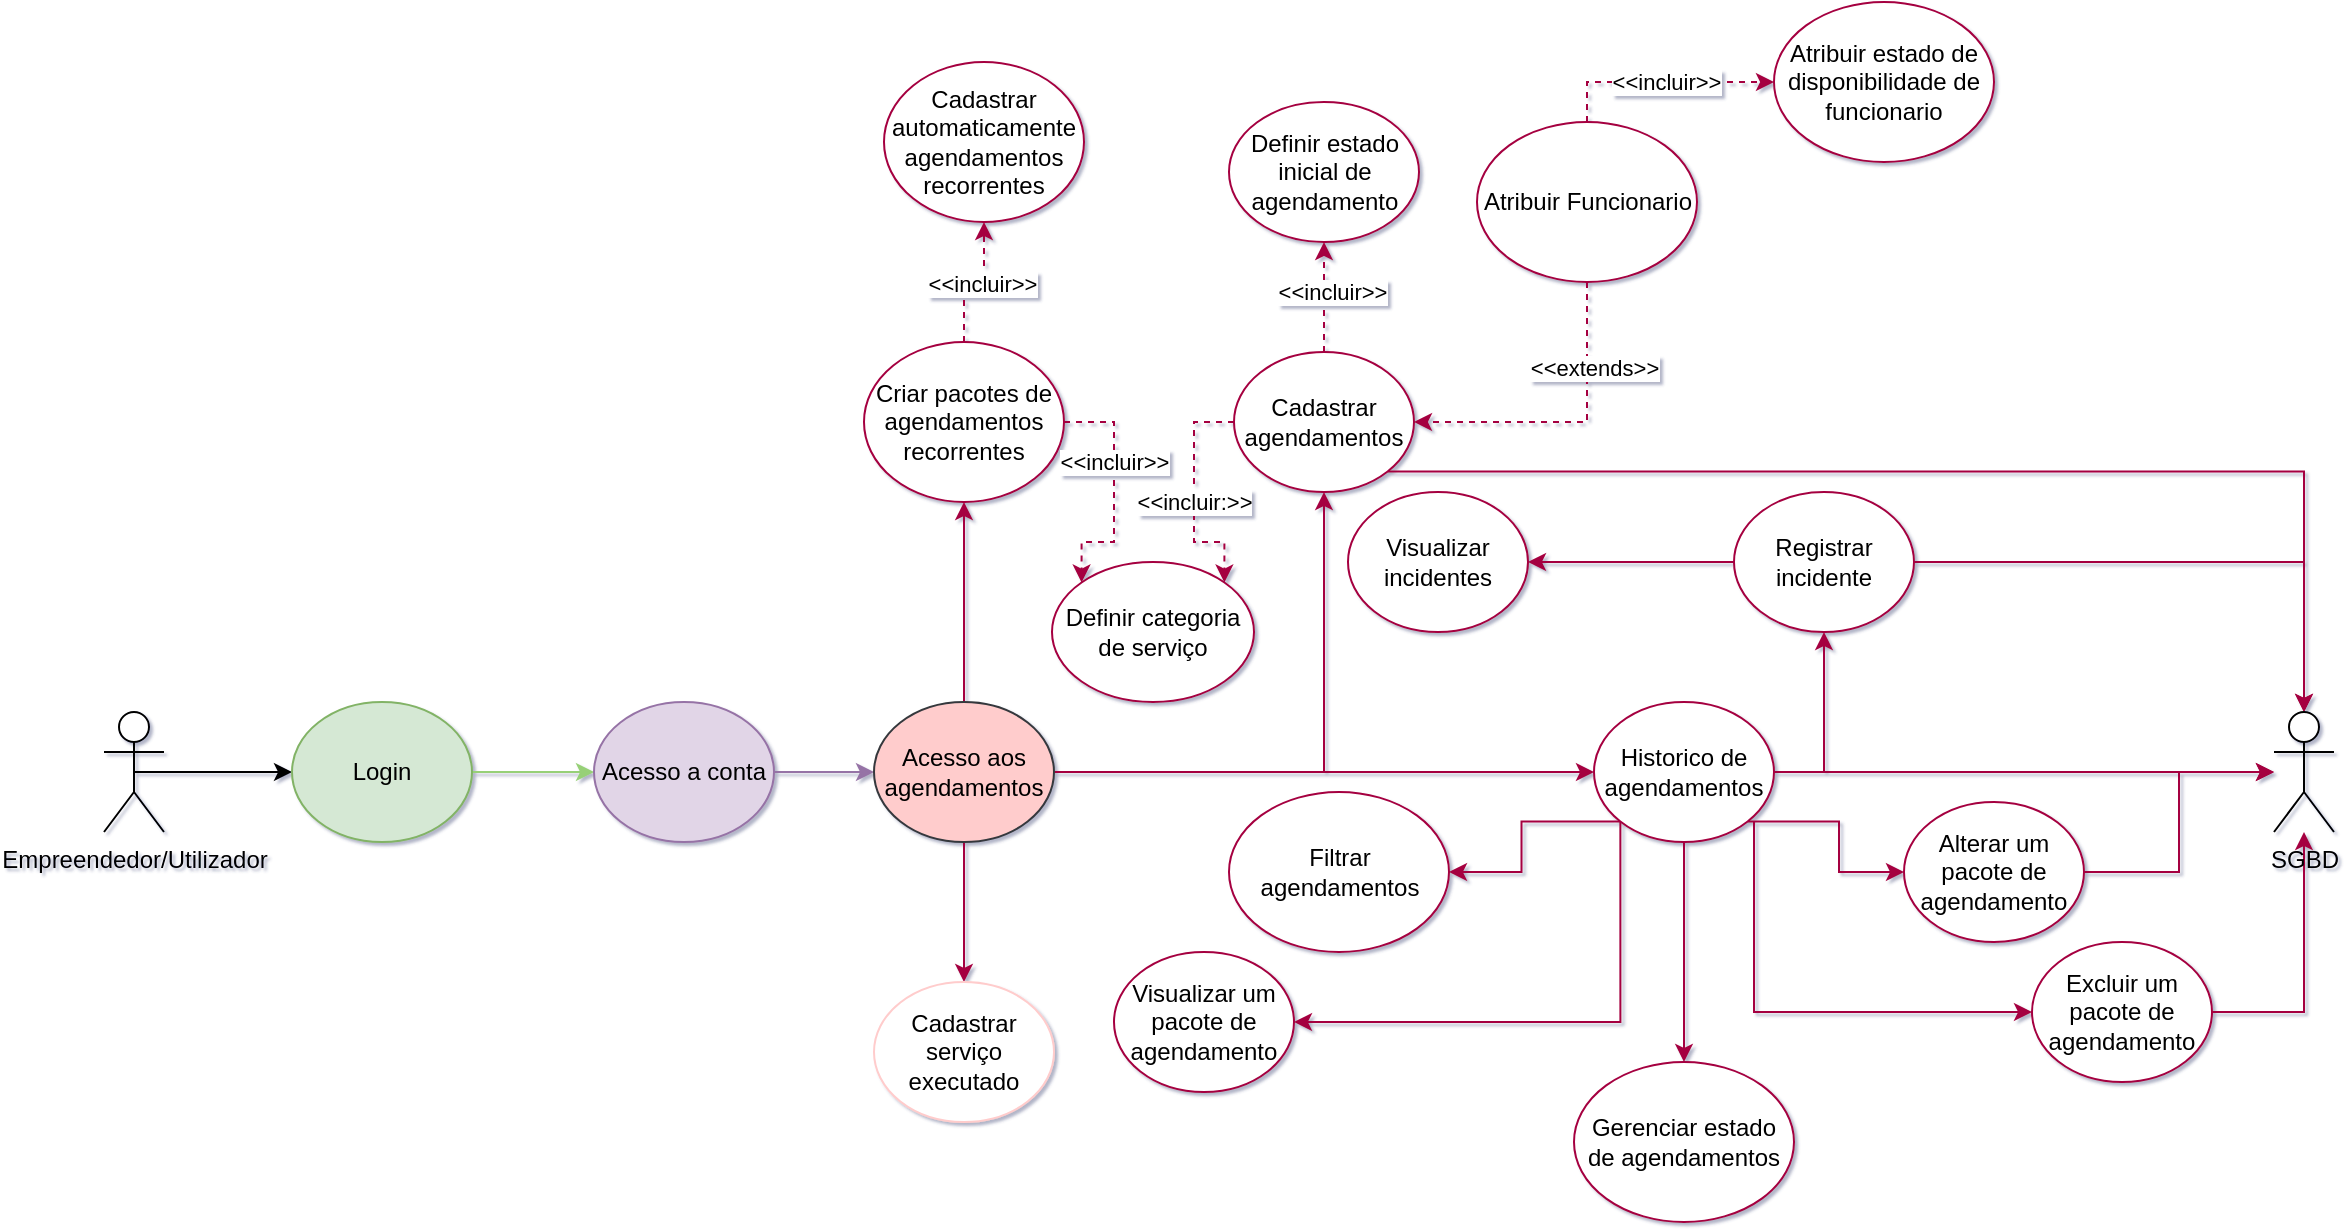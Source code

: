 <mxfile version="26.2.4">
  <diagram name="Página-1" id="Bw-3vuzHvK8cUdGuyqDx">
    <mxGraphModel dx="3177" dy="-5872" grid="1" gridSize="10" guides="1" tooltips="1" connect="1" arrows="1" fold="1" page="1" pageScale="1" pageWidth="583" pageHeight="827" background="none" math="0" shadow="1">
      <root>
        <mxCell id="0" />
        <mxCell id="1" parent="0" />
        <mxCell id="2x62SgGYw6rRhBSeBtnu-201" style="edgeStyle=orthogonalEdgeStyle;rounded=0;orthogonalLoop=1;jettySize=auto;html=1;exitX=0.5;exitY=0.5;exitDx=0;exitDy=0;exitPerimeter=0;" parent="1" source="2x62SgGYw6rRhBSeBtnu-202" target="2x62SgGYw6rRhBSeBtnu-204" edge="1">
          <mxGeometry relative="1" as="geometry" />
        </mxCell>
        <mxCell id="2x62SgGYw6rRhBSeBtnu-202" value="Empreendedor/Utilizador" style="shape=umlActor;verticalLabelPosition=bottom;verticalAlign=top;html=1;outlineConnect=0;labelBackgroundColor=none;" parent="1" vertex="1">
          <mxGeometry x="-1460" y="7095" width="30" height="60" as="geometry" />
        </mxCell>
        <mxCell id="2x62SgGYw6rRhBSeBtnu-203" style="edgeStyle=orthogonalEdgeStyle;rounded=0;orthogonalLoop=1;jettySize=auto;html=1;exitX=1;exitY=0.5;exitDx=0;exitDy=0;strokeColor=#97D077;" parent="1" source="2x62SgGYw6rRhBSeBtnu-204" target="2x62SgGYw6rRhBSeBtnu-206" edge="1">
          <mxGeometry relative="1" as="geometry" />
        </mxCell>
        <mxCell id="2x62SgGYw6rRhBSeBtnu-204" value="Login" style="ellipse;whiteSpace=wrap;html=1;labelBackgroundColor=none;fillColor=#d5e8d4;strokeColor=#82b366;" parent="1" vertex="1">
          <mxGeometry x="-1366" y="7090" width="90" height="70" as="geometry" />
        </mxCell>
        <mxCell id="2x62SgGYw6rRhBSeBtnu-205" style="edgeStyle=orthogonalEdgeStyle;rounded=0;orthogonalLoop=1;jettySize=auto;html=1;exitX=1;exitY=0.5;exitDx=0;exitDy=0;entryX=0;entryY=0.5;entryDx=0;entryDy=0;strokeColor=#9673A6;" parent="1" source="2x62SgGYw6rRhBSeBtnu-206" target="2x62SgGYw6rRhBSeBtnu-211" edge="1">
          <mxGeometry relative="1" as="geometry" />
        </mxCell>
        <mxCell id="2x62SgGYw6rRhBSeBtnu-206" value="Acesso a conta" style="ellipse;whiteSpace=wrap;html=1;labelBackgroundColor=none;fillColor=#e1d5e7;strokeColor=#9673A6;" parent="1" vertex="1">
          <mxGeometry x="-1215" y="7090" width="90" height="70" as="geometry" />
        </mxCell>
        <mxCell id="2x62SgGYw6rRhBSeBtnu-207" style="edgeStyle=orthogonalEdgeStyle;rounded=0;orthogonalLoop=1;jettySize=auto;html=1;exitX=1;exitY=0.5;exitDx=0;exitDy=0;entryX=0.5;entryY=1;entryDx=0;entryDy=0;fillColor=#d80073;strokeColor=#A50040;" parent="1" source="2x62SgGYw6rRhBSeBtnu-211" target="2x62SgGYw6rRhBSeBtnu-217" edge="1">
          <mxGeometry relative="1" as="geometry" />
        </mxCell>
        <mxCell id="2x62SgGYw6rRhBSeBtnu-208" style="edgeStyle=orthogonalEdgeStyle;rounded=0;orthogonalLoop=1;jettySize=auto;html=1;exitX=0.5;exitY=1;exitDx=0;exitDy=0;entryX=0.5;entryY=0;entryDx=0;entryDy=0;fillColor=#d80073;strokeColor=#A50040;" parent="1" source="2x62SgGYw6rRhBSeBtnu-211" target="2x62SgGYw6rRhBSeBtnu-218" edge="1">
          <mxGeometry relative="1" as="geometry" />
        </mxCell>
        <mxCell id="2x62SgGYw6rRhBSeBtnu-209" style="edgeStyle=orthogonalEdgeStyle;rounded=0;orthogonalLoop=1;jettySize=auto;html=1;exitX=0.5;exitY=0;exitDx=0;exitDy=0;entryX=0.5;entryY=1;entryDx=0;entryDy=0;fillColor=#d80073;strokeColor=#A50040;" parent="1" source="2x62SgGYw6rRhBSeBtnu-211" target="2x62SgGYw6rRhBSeBtnu-232" edge="1">
          <mxGeometry relative="1" as="geometry" />
        </mxCell>
        <mxCell id="2x62SgGYw6rRhBSeBtnu-210" style="edgeStyle=orthogonalEdgeStyle;rounded=0;orthogonalLoop=1;jettySize=auto;html=1;exitX=1;exitY=0.5;exitDx=0;exitDy=0;entryX=0;entryY=0.5;entryDx=0;entryDy=0;strokeColor=#A50040;" parent="1" source="2x62SgGYw6rRhBSeBtnu-211" target="2x62SgGYw6rRhBSeBtnu-227" edge="1">
          <mxGeometry relative="1" as="geometry" />
        </mxCell>
        <mxCell id="2x62SgGYw6rRhBSeBtnu-211" value="Acesso aos agendamentos" style="ellipse;whiteSpace=wrap;html=1;labelBackgroundColor=none;fillColor=#ffcccc;strokeColor=#36393d;" parent="1" vertex="1">
          <mxGeometry x="-1075" y="7090" width="90" height="70" as="geometry" />
        </mxCell>
        <mxCell id="2x62SgGYw6rRhBSeBtnu-212" style="edgeStyle=orthogonalEdgeStyle;rounded=0;orthogonalLoop=1;jettySize=auto;html=1;exitX=0.5;exitY=0;exitDx=0;exitDy=0;entryX=0.5;entryY=1;entryDx=0;entryDy=0;dashed=1;fillColor=#d80073;strokeColor=#A50040;" parent="1" source="2x62SgGYw6rRhBSeBtnu-217" target="2x62SgGYw6rRhBSeBtnu-242" edge="1">
          <mxGeometry relative="1" as="geometry" />
        </mxCell>
        <mxCell id="2x62SgGYw6rRhBSeBtnu-213" value="&amp;lt;&amp;lt;incluir&amp;gt;&amp;gt;" style="edgeLabel;html=1;align=center;verticalAlign=middle;resizable=0;points=[];" parent="2x62SgGYw6rRhBSeBtnu-212" vertex="1" connectable="0">
          <mxGeometry x="0.117" y="-4" relative="1" as="geometry">
            <mxPoint as="offset" />
          </mxGeometry>
        </mxCell>
        <mxCell id="2x62SgGYw6rRhBSeBtnu-214" style="edgeStyle=orthogonalEdgeStyle;rounded=0;orthogonalLoop=1;jettySize=auto;html=1;exitX=0;exitY=0.5;exitDx=0;exitDy=0;dashed=1;fillColor=#d80073;strokeColor=#A50040;entryX=1;entryY=0;entryDx=0;entryDy=0;" parent="1" source="2x62SgGYw6rRhBSeBtnu-217" target="2x62SgGYw6rRhBSeBtnu-239" edge="1">
          <mxGeometry relative="1" as="geometry">
            <mxPoint x="-875" y="6930" as="targetPoint" />
            <Array as="points">
              <mxPoint x="-915" y="6950" />
              <mxPoint x="-915" y="7010" />
              <mxPoint x="-900" y="7010" />
            </Array>
          </mxGeometry>
        </mxCell>
        <mxCell id="2x62SgGYw6rRhBSeBtnu-215" value="&amp;lt;&amp;lt;incluir:&amp;gt;&amp;gt;" style="edgeLabel;html=1;align=center;verticalAlign=middle;resizable=0;points=[];" parent="2x62SgGYw6rRhBSeBtnu-214" vertex="1" connectable="0">
          <mxGeometry x="-0.344" y="3" relative="1" as="geometry">
            <mxPoint x="-3" y="22" as="offset" />
          </mxGeometry>
        </mxCell>
        <mxCell id="2x62SgGYw6rRhBSeBtnu-216" style="edgeStyle=orthogonalEdgeStyle;rounded=0;orthogonalLoop=1;jettySize=auto;html=1;exitX=1;exitY=1;exitDx=0;exitDy=0;strokeColor=#A50040;" parent="1" source="2x62SgGYw6rRhBSeBtnu-217" target="2x62SgGYw6rRhBSeBtnu-251" edge="1">
          <mxGeometry relative="1" as="geometry" />
        </mxCell>
        <mxCell id="2x62SgGYw6rRhBSeBtnu-217" value="Cadastrar agendamentos" style="ellipse;whiteSpace=wrap;html=1;labelBackgroundColor=none;strokeColor=#A50040;" parent="1" vertex="1">
          <mxGeometry x="-895" y="6915" width="90" height="70" as="geometry" />
        </mxCell>
        <mxCell id="2x62SgGYw6rRhBSeBtnu-218" value="Cadastrar serviço executado" style="ellipse;whiteSpace=wrap;html=1;labelBackgroundColor=none;strokeColor=#FFCCCC;" parent="1" vertex="1">
          <mxGeometry x="-1075" y="7230" width="90" height="70" as="geometry" />
        </mxCell>
        <mxCell id="2x62SgGYw6rRhBSeBtnu-220" style="edgeStyle=orthogonalEdgeStyle;rounded=0;orthogonalLoop=1;jettySize=auto;html=1;exitX=1;exitY=0.5;exitDx=0;exitDy=0;strokeColor=#A50040;" parent="1" source="2x62SgGYw6rRhBSeBtnu-227" target="2x62SgGYw6rRhBSeBtnu-251" edge="1">
          <mxGeometry relative="1" as="geometry" />
        </mxCell>
        <mxCell id="2x62SgGYw6rRhBSeBtnu-221" style="edgeStyle=orthogonalEdgeStyle;rounded=0;orthogonalLoop=1;jettySize=auto;html=1;exitX=1;exitY=1;exitDx=0;exitDy=0;strokeColor=#A50040;entryX=0;entryY=0.5;entryDx=0;entryDy=0;" parent="1" source="2x62SgGYw6rRhBSeBtnu-227" target="2x62SgGYw6rRhBSeBtnu-254" edge="1">
          <mxGeometry relative="1" as="geometry">
            <mxPoint x="-585" y="7180" as="targetPoint" />
          </mxGeometry>
        </mxCell>
        <mxCell id="2x62SgGYw6rRhBSeBtnu-222" style="edgeStyle=orthogonalEdgeStyle;rounded=0;orthogonalLoop=1;jettySize=auto;html=1;strokeColor=#A50040;entryX=0;entryY=0.5;entryDx=0;entryDy=0;" parent="1" target="2x62SgGYw6rRhBSeBtnu-241" edge="1">
          <mxGeometry relative="1" as="geometry">
            <mxPoint x="-635" y="7150" as="sourcePoint" />
            <mxPoint x="-455" y="7250" as="targetPoint" />
            <Array as="points">
              <mxPoint x="-635" y="7245" />
            </Array>
          </mxGeometry>
        </mxCell>
        <mxCell id="2x62SgGYw6rRhBSeBtnu-223" style="edgeStyle=orthogonalEdgeStyle;rounded=0;orthogonalLoop=1;jettySize=auto;html=1;exitX=1;exitY=0.5;exitDx=0;exitDy=0;entryX=0.5;entryY=1;entryDx=0;entryDy=0;strokeColor=#A50040;" parent="1" source="2x62SgGYw6rRhBSeBtnu-227" target="2x62SgGYw6rRhBSeBtnu-248" edge="1">
          <mxGeometry relative="1" as="geometry" />
        </mxCell>
        <mxCell id="2x62SgGYw6rRhBSeBtnu-224" style="edgeStyle=orthogonalEdgeStyle;rounded=0;orthogonalLoop=1;jettySize=auto;html=1;exitX=0;exitY=1;exitDx=0;exitDy=0;strokeColor=#A50040;entryX=1;entryY=0.5;entryDx=0;entryDy=0;" parent="1" source="2x62SgGYw6rRhBSeBtnu-227" target="2x62SgGYw6rRhBSeBtnu-250" edge="1">
          <mxGeometry relative="1" as="geometry">
            <mxPoint x="-785" y="7175" as="targetPoint" />
          </mxGeometry>
        </mxCell>
        <mxCell id="2x62SgGYw6rRhBSeBtnu-225" style="edgeStyle=orthogonalEdgeStyle;rounded=0;orthogonalLoop=1;jettySize=auto;html=1;exitX=0.5;exitY=1;exitDx=0;exitDy=0;entryX=0.5;entryY=0;entryDx=0;entryDy=0;strokeColor=#A50040;" parent="1" source="2x62SgGYw6rRhBSeBtnu-227" target="2x62SgGYw6rRhBSeBtnu-243" edge="1">
          <mxGeometry relative="1" as="geometry" />
        </mxCell>
        <mxCell id="2x62SgGYw6rRhBSeBtnu-226" style="edgeStyle=orthogonalEdgeStyle;rounded=0;orthogonalLoop=1;jettySize=auto;html=1;exitX=0;exitY=1;exitDx=0;exitDy=0;entryX=1;entryY=0.5;entryDx=0;entryDy=0;strokeColor=#A50040;" parent="1" source="2x62SgGYw6rRhBSeBtnu-227" target="2x62SgGYw6rRhBSeBtnu-245" edge="1">
          <mxGeometry relative="1" as="geometry">
            <Array as="points">
              <mxPoint x="-702" y="7250" />
            </Array>
          </mxGeometry>
        </mxCell>
        <mxCell id="2x62SgGYw6rRhBSeBtnu-227" value="Historico de agendamentos" style="ellipse;whiteSpace=wrap;html=1;labelBackgroundColor=none;strokeColor=#A50040;" parent="1" vertex="1">
          <mxGeometry x="-715" y="7090" width="90" height="70" as="geometry" />
        </mxCell>
        <mxCell id="2x62SgGYw6rRhBSeBtnu-228" style="edgeStyle=orthogonalEdgeStyle;rounded=0;orthogonalLoop=1;jettySize=auto;html=1;exitX=0.5;exitY=0;exitDx=0;exitDy=0;entryX=0.5;entryY=1;entryDx=0;entryDy=0;dashed=1;fillColor=#d80073;strokeColor=#A50040;" parent="1" source="2x62SgGYw6rRhBSeBtnu-232" target="2x62SgGYw6rRhBSeBtnu-244" edge="1">
          <mxGeometry relative="1" as="geometry" />
        </mxCell>
        <mxCell id="2x62SgGYw6rRhBSeBtnu-229" value="&amp;lt;&amp;lt;incluir&amp;gt;&amp;gt;" style="edgeLabel;html=1;align=center;verticalAlign=middle;resizable=0;points=[];" parent="2x62SgGYw6rRhBSeBtnu-228" vertex="1" connectable="0">
          <mxGeometry x="0.115" y="-1" relative="1" as="geometry">
            <mxPoint as="offset" />
          </mxGeometry>
        </mxCell>
        <mxCell id="2x62SgGYw6rRhBSeBtnu-230" style="edgeStyle=orthogonalEdgeStyle;rounded=0;orthogonalLoop=1;jettySize=auto;html=1;dashed=1;strokeColor=#A50040;exitX=1;exitY=0.5;exitDx=0;exitDy=0;entryX=0;entryY=0;entryDx=0;entryDy=0;" parent="1" source="2x62SgGYw6rRhBSeBtnu-232" target="2x62SgGYw6rRhBSeBtnu-239" edge="1">
          <mxGeometry relative="1" as="geometry">
            <mxPoint x="-945" y="6900" as="targetPoint" />
            <Array as="points">
              <mxPoint x="-955" y="6950" />
              <mxPoint x="-955" y="7010" />
              <mxPoint x="-971" y="7010" />
            </Array>
          </mxGeometry>
        </mxCell>
        <mxCell id="2x62SgGYw6rRhBSeBtnu-231" value="&amp;lt;&amp;lt;incluir&amp;gt;&amp;gt;" style="edgeLabel;html=1;align=center;verticalAlign=middle;resizable=0;points=[];" parent="2x62SgGYw6rRhBSeBtnu-230" vertex="1" connectable="0">
          <mxGeometry x="-0.076" y="2" relative="1" as="geometry">
            <mxPoint x="-2" y="-11" as="offset" />
          </mxGeometry>
        </mxCell>
        <mxCell id="2x62SgGYw6rRhBSeBtnu-232" value="Criar pacotes de agendamentos recorrentes" style="ellipse;whiteSpace=wrap;html=1;labelBackgroundColor=none;strokeColor=#A50040;" parent="1" vertex="1">
          <mxGeometry x="-1080" y="6910" width="100" height="80" as="geometry" />
        </mxCell>
        <mxCell id="2x62SgGYw6rRhBSeBtnu-233" style="edgeStyle=orthogonalEdgeStyle;rounded=0;orthogonalLoop=1;jettySize=auto;html=1;exitX=0.5;exitY=1;exitDx=0;exitDy=0;entryX=1;entryY=0.5;entryDx=0;entryDy=0;dashed=1;strokeColor=#A50040;" parent="1" source="2x62SgGYw6rRhBSeBtnu-237" target="2x62SgGYw6rRhBSeBtnu-217" edge="1">
          <mxGeometry relative="1" as="geometry" />
        </mxCell>
        <mxCell id="2x62SgGYw6rRhBSeBtnu-234" value="&amp;lt;&amp;lt;extends&amp;gt;&amp;gt;" style="edgeLabel;html=1;align=center;verticalAlign=middle;resizable=0;points=[];" parent="2x62SgGYw6rRhBSeBtnu-233" vertex="1" connectable="0">
          <mxGeometry x="-0.451" y="3" relative="1" as="geometry">
            <mxPoint as="offset" />
          </mxGeometry>
        </mxCell>
        <mxCell id="2x62SgGYw6rRhBSeBtnu-235" style="edgeStyle=orthogonalEdgeStyle;rounded=0;orthogonalLoop=1;jettySize=auto;html=1;exitX=0.5;exitY=0;exitDx=0;exitDy=0;entryX=0;entryY=0.5;entryDx=0;entryDy=0;dashed=1;strokeColor=#A50040;" parent="1" source="2x62SgGYw6rRhBSeBtnu-237" target="2x62SgGYw6rRhBSeBtnu-252" edge="1">
          <mxGeometry relative="1" as="geometry" />
        </mxCell>
        <mxCell id="2x62SgGYw6rRhBSeBtnu-236" value="&amp;lt;&amp;lt;incluir&amp;gt;&amp;gt;" style="edgeLabel;html=1;align=center;verticalAlign=middle;resizable=0;points=[];" parent="2x62SgGYw6rRhBSeBtnu-235" vertex="1" connectable="0">
          <mxGeometry x="0.049" relative="1" as="geometry">
            <mxPoint as="offset" />
          </mxGeometry>
        </mxCell>
        <mxCell id="2x62SgGYw6rRhBSeBtnu-237" value="Atribuir Funcionario" style="ellipse;whiteSpace=wrap;html=1;labelBackgroundColor=none;strokeColor=#A50040;" parent="1" vertex="1">
          <mxGeometry x="-773.5" y="6800" width="110" height="80" as="geometry" />
        </mxCell>
        <mxCell id="2x62SgGYw6rRhBSeBtnu-239" value="Definir categoria de serviço" style="ellipse;whiteSpace=wrap;html=1;labelBackgroundColor=none;strokeColor=#A50040;" parent="1" vertex="1">
          <mxGeometry x="-986" y="7020" width="101" height="70" as="geometry" />
        </mxCell>
        <mxCell id="2x62SgGYw6rRhBSeBtnu-240" style="edgeStyle=orthogonalEdgeStyle;rounded=0;orthogonalLoop=1;jettySize=auto;html=1;exitX=1;exitY=0.5;exitDx=0;exitDy=0;strokeColor=#A50040;" parent="1" source="2x62SgGYw6rRhBSeBtnu-241" target="2x62SgGYw6rRhBSeBtnu-251" edge="1">
          <mxGeometry relative="1" as="geometry" />
        </mxCell>
        <mxCell id="2x62SgGYw6rRhBSeBtnu-241" value="Excluir um pacote de agendamento" style="ellipse;whiteSpace=wrap;html=1;labelBackgroundColor=none;strokeColor=#A50040;" parent="1" vertex="1">
          <mxGeometry x="-496" y="7210" width="90" height="70" as="geometry" />
        </mxCell>
        <mxCell id="2x62SgGYw6rRhBSeBtnu-242" value="Definir estado inicial de agendamento" style="ellipse;whiteSpace=wrap;html=1;labelBackgroundColor=none;strokeColor=#A50040;" parent="1" vertex="1">
          <mxGeometry x="-897.5" y="6790" width="95" height="70" as="geometry" />
        </mxCell>
        <mxCell id="2x62SgGYw6rRhBSeBtnu-243" value="Gerenciar estado de agendamentos" style="ellipse;whiteSpace=wrap;html=1;labelBackgroundColor=none;strokeColor=#A50040;" parent="1" vertex="1">
          <mxGeometry x="-725" y="7270" width="110" height="80" as="geometry" />
        </mxCell>
        <mxCell id="2x62SgGYw6rRhBSeBtnu-244" value="Cadastrar automaticamente agendamentos recorrentes" style="ellipse;whiteSpace=wrap;html=1;labelBackgroundColor=none;strokeColor=#A50040;" parent="1" vertex="1">
          <mxGeometry x="-1070" y="6770" width="100" height="80" as="geometry" />
        </mxCell>
        <mxCell id="2x62SgGYw6rRhBSeBtnu-245" value="Visualizar um pacote de agendamento" style="ellipse;whiteSpace=wrap;html=1;labelBackgroundColor=none;strokeColor=#A50040;" parent="1" vertex="1">
          <mxGeometry x="-955" y="7215" width="90" height="70" as="geometry" />
        </mxCell>
        <mxCell id="2x62SgGYw6rRhBSeBtnu-246" style="edgeStyle=orthogonalEdgeStyle;rounded=0;orthogonalLoop=1;jettySize=auto;html=1;exitX=1;exitY=0.5;exitDx=0;exitDy=0;strokeColor=#A50040;" parent="1" source="2x62SgGYw6rRhBSeBtnu-248" target="2x62SgGYw6rRhBSeBtnu-251" edge="1">
          <mxGeometry relative="1" as="geometry" />
        </mxCell>
        <mxCell id="2x62SgGYw6rRhBSeBtnu-247" style="edgeStyle=orthogonalEdgeStyle;rounded=0;orthogonalLoop=1;jettySize=auto;html=1;exitX=0;exitY=0.5;exitDx=0;exitDy=0;entryX=1;entryY=0.5;entryDx=0;entryDy=0;strokeColor=#A50040;" parent="1" source="2x62SgGYw6rRhBSeBtnu-248" target="2x62SgGYw6rRhBSeBtnu-249" edge="1">
          <mxGeometry relative="1" as="geometry" />
        </mxCell>
        <mxCell id="2x62SgGYw6rRhBSeBtnu-248" value="Registrar incidente" style="ellipse;whiteSpace=wrap;html=1;labelBackgroundColor=none;strokeColor=#A50040;" parent="1" vertex="1">
          <mxGeometry x="-645" y="6985" width="90" height="70" as="geometry" />
        </mxCell>
        <mxCell id="2x62SgGYw6rRhBSeBtnu-249" value="Visualizar incidentes" style="ellipse;whiteSpace=wrap;html=1;labelBackgroundColor=none;strokeColor=#A50040;" parent="1" vertex="1">
          <mxGeometry x="-838" y="6985" width="90" height="70" as="geometry" />
        </mxCell>
        <mxCell id="2x62SgGYw6rRhBSeBtnu-250" value="Filtrar agendamentos" style="ellipse;whiteSpace=wrap;html=1;labelBackgroundColor=none;strokeColor=#A50040;" parent="1" vertex="1">
          <mxGeometry x="-897.5" y="7135" width="110" height="80" as="geometry" />
        </mxCell>
        <mxCell id="2x62SgGYw6rRhBSeBtnu-251" value="SGBD" style="shape=umlActor;verticalLabelPosition=bottom;verticalAlign=top;html=1;outlineConnect=0;labelBackgroundColor=none;" parent="1" vertex="1">
          <mxGeometry x="-375" y="7095" width="30" height="60" as="geometry" />
        </mxCell>
        <mxCell id="2x62SgGYw6rRhBSeBtnu-252" value="Atribuir estado de disponibilidade de funcionario" style="ellipse;whiteSpace=wrap;html=1;labelBackgroundColor=none;strokeColor=#A50040;" parent="1" vertex="1">
          <mxGeometry x="-625" y="6740" width="110" height="80" as="geometry" />
        </mxCell>
        <mxCell id="2x62SgGYw6rRhBSeBtnu-253" style="edgeStyle=orthogonalEdgeStyle;rounded=0;orthogonalLoop=1;jettySize=auto;html=1;exitX=1;exitY=0.5;exitDx=0;exitDy=0;strokeColor=#A50040;" parent="1" source="2x62SgGYw6rRhBSeBtnu-254" target="2x62SgGYw6rRhBSeBtnu-251" edge="1">
          <mxGeometry relative="1" as="geometry" />
        </mxCell>
        <mxCell id="2x62SgGYw6rRhBSeBtnu-254" value="Alterar um pacote de agendamento" style="ellipse;whiteSpace=wrap;html=1;labelBackgroundColor=none;strokeColor=#A50040;" parent="1" vertex="1">
          <mxGeometry x="-560" y="7140" width="90" height="70" as="geometry" />
        </mxCell>
      </root>
    </mxGraphModel>
  </diagram>
</mxfile>
